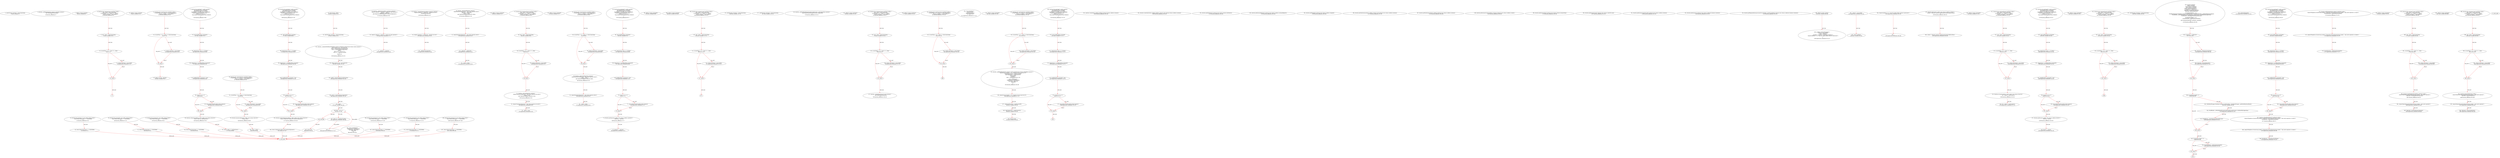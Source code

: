 digraph  {
13 [label="2_ uint256 bugv_tmstmp5 = block.timestamp;\n13-new_variable-3-3", method="", type_label=new_variable];
26 [label="4_ function _setMetadata(bytes memory metadata) internal {\n        emit MetadataSet(metadata);\n    }\n26-function_definition-5-7", method="_setMetadata(bytes memory metadata)", type_label=function_definition];
38 [label="7_ address winner_tmstmp3;\n38-new_variable-8-8", method="", type_label=new_variable];
42 [label="8_ function play_tmstmp3(uint startTime) public {\n	uint _vtime = block.timestamp;\n	if (startTime + (5 * 1 days) == _vtime){\n		winner_tmstmp3 = msg.sender;}}\n42-function_definition-9-12", method="play_tmstmp3(uint startTime)", type_label=function_definition];
50 [label="9_ uint _vtime = block.timestamp;\n50-new_variable-10-10", method="play_tmstmp3(uint startTime)", type_label=new_variable];
58 [label="10_ if_startTime + (5 * 1 days) == _vtime\n58-if-11-12", method="play_tmstmp3(uint startTime)", type_label=if];
1960 [label="10_ end_if", method="play_tmstmp3(uint startTime)", type_label=end_if];
69 [label="11_ winner_tmstmp3 = msg.sender;\n69-expression_statement-12-12", method="play_tmstmp3(uint startTime)", type_label=expression_statement];
78 [label="14_ address winner_tmstmp2;\n78-new_variable-15-15", method="", type_label=new_variable];
82 [label="15_ function play_tmstmp2(uint startTime) public {\n	if (startTime + (5 * 1 days) == block.timestamp){\n		winner_tmstmp2 = msg.sender;}}\n82-function_definition-16-18", method="play_tmstmp2(uint startTime)", type_label=function_definition];
90 [label="16_ if_startTime + (5 * 1 days) == block.timestamp\n90-if-17-18", method="play_tmstmp2(uint startTime)", type_label=if];
1992 [label="16_ end_if", method="play_tmstmp2(uint startTime)", type_label=end_if];
103 [label="17_ winner_tmstmp2 = msg.sender;\n103-expression_statement-18-18", method="play_tmstmp2(uint startTime)", type_label=expression_statement];
109 [label="18_ address private _operator;\n109-new_variable-19-19", method="", type_label=new_variable];
114 [label="19_ function bug_tmstmp17() view public returns (bool) {\n    return block.timestamp >= 1546300800;\n  }\n114-function_definition-20-22", method="bug_tmstmp17()", type_label=function_definition];
123 [label="20_ return block.timestamp >= 1546300800;\n123-return-21-21", method="bug_tmstmp17()", type_label=return];
129 [label="22_ bool private _status;\n129-new_variable-23-23", method="", type_label=new_variable];
134 [label="23_ uint256 bugv_tmstmp1 = block.timestamp;\n134-new_variable-24-24", method="", type_label=new_variable];
151 [label="25_ function _setOperator(address operator) internal {\n        require(_operator != operator, \"cannot set same operator\");\n        _operator = operator;\n        emit OperatorUpdated(operator, hasActiveOperator());\n    }\n151-function_definition-26-30", method="_setOperator(address operator)", type_label=function_definition];
159 [label="26_ require(_operator != operator, \"cannot set same operator\");\n159-expression_statement-27-27", method="_setOperator(address operator)", type_label=expression_statement];
169 [label="27_ _operator = operator;\n169-expression_statement-28-28", method="_setOperator(address operator)", type_label=expression_statement];
180 [label="30_ function bug_tmstmp9() view public returns (bool) {\n    return block.timestamp >= 1546300800;\n  }\n180-function_definition-31-33", method="bug_tmstmp9()", type_label=function_definition];
189 [label="31_ return block.timestamp >= 1546300800;\n189-return-32-32", method="bug_tmstmp9()", type_label=return];
195 [label="33_ function _transferOperator(address operator) internal {\n        require(_operator != address(0), \"operator not set\");\n        _setOperator(operator);\n    }\n195-function_definition-34-37", method="_transferOperator(address operator)", type_label=function_definition];
203 [label="34_ require(_operator != address(0), \"operator not set\");\n203-expression_statement-35-35", method="_transferOperator(address operator)", type_label=expression_statement];
215 [label="35_ _setOperator(operator);\n215-expression_statement-36-36", method="_transferOperator(address operator)", type_label=expression_statement];
220 [label="37_ function bug_tmstmp25() view public returns (bool) {\n    return block.timestamp >= 1546300800;\n  }\n220-function_definition-38-40", method="bug_tmstmp25()", type_label=function_definition];
229 [label="38_ return block.timestamp >= 1546300800;\n229-return-39-39", method="bug_tmstmp25()", type_label=return];
235 [label="40_ function _renounceOperator() internal {\n        require(hasActiveOperator(), \"only when operator active\");\n        _operator = address(0);\n        _status = false;\n        emit OperatorUpdated(address(0), false);\n    }\n235-function_definition-41-46", method="_renounceOperator()", type_label=function_definition];
239 [label="41_ require(hasActiveOperator(), \"only when operator active\");\n239-expression_statement-42-42", method="_renounceOperator()", type_label=expression_statement];
248 [label="42_ _operator = address(0);\n248-expression_statement-43-43", method="_renounceOperator()", type_label=expression_statement];
254 [label="43_ _status = false;\n254-expression_statement-44-44", method="_renounceOperator()", type_label=expression_statement];
268 [label="46_ address winner_tmstmp19;\n268-new_variable-47-47", method="", type_label=new_variable];
272 [label="47_ function play_tmstmp19(uint startTime) public {\n	uint _vtime = block.timestamp;\n	if (startTime + (5 * 1 days) == _vtime){\n		winner_tmstmp19 = msg.sender;}}\n272-function_definition-48-51", method="play_tmstmp19(uint startTime)", type_label=function_definition];
280 [label="48_ uint _vtime = block.timestamp;\n280-new_variable-49-49", method="play_tmstmp19(uint startTime)", type_label=new_variable];
288 [label="49_ if_startTime + (5 * 1 days) == _vtime\n288-if-50-51", method="play_tmstmp19(uint startTime)", type_label=if];
2190 [label="49_ end_if", method="play_tmstmp19(uint startTime)", type_label=end_if];
299 [label="50_ winner_tmstmp19 = msg.sender;\n299-expression_statement-51-51", method="play_tmstmp19(uint startTime)", type_label=expression_statement];
305 [label="51_ function _activateOperator() internal {\n        require(!hasActiveOperator(), \"only when operator not active\");\n        _status = true;\n        emit OperatorUpdated(_operator, true);\n    }\n305-function_definition-52-56", method="_activateOperator()", type_label=function_definition];
309 [label="52_ require(!hasActiveOperator(), \"only when operator not active\");\n309-expression_statement-53-53", method="_activateOperator()", type_label=expression_statement];
319 [label="53_ _status = true;\n319-expression_statement-54-54", method="_activateOperator()", type_label=expression_statement];
331 [label="56_ address winner_tmstmp26;\n331-new_variable-57-57", method="", type_label=new_variable];
335 [label="57_ function play_tmstmp26(uint startTime) public {\n	if (startTime + (5 * 1 days) == block.timestamp){\n		winner_tmstmp26 = msg.sender;}}\n335-function_definition-58-60", method="play_tmstmp26(uint startTime)", type_label=function_definition];
343 [label="58_ if_startTime + (5 * 1 days) == block.timestamp\n343-if-59-60", method="play_tmstmp26(uint startTime)", type_label=if];
2245 [label="58_ end_if", method="play_tmstmp26(uint startTime)", type_label=end_if];
356 [label="59_ winner_tmstmp26 = msg.sender;\n356-expression_statement-60-60", method="play_tmstmp26(uint startTime)", type_label=expression_statement];
362 [label="60_ function _deactivateOperator() internal {\n        require(hasActiveOperator(), \"only when operator active\");\n        _status = false;\n        emit OperatorUpdated(_operator, false);\n    }\n362-function_definition-61-65", method="_deactivateOperator()", type_label=function_definition];
366 [label="61_ require(hasActiveOperator(), \"only when operator active\");\n366-expression_statement-62-62", method="_deactivateOperator()", type_label=expression_statement];
375 [label="62_ _status = false;\n375-expression_statement-63-63", method="_deactivateOperator()", type_label=expression_statement];
387 [label="65_ function bug_tmstmp20 () public payable {\n	uint pastBlockTime_tmstmp20;  \n	require(msg.value == 10 ether);  \n        require(now != pastBlockTime_tmstmp20);  \n        pastBlockTime_tmstmp20 = now;        \n        if(now % 15 == 0) {  \n            msg.sender.transfer(address(this).balance);\n        }\n    }\n387-function_definition-66-74", method="bug_tmstmp20()", type_label=function_definition];
392 [label="66_ uint pastBlockTime_tmstmp20;\n392-new_variable-67-67", method="bug_tmstmp20()", type_label=new_variable];
397 [label="67_ require(msg.value == 10 ether);\n397-expression_statement-68-68", method="bug_tmstmp20()", type_label=expression_statement];
407 [label="68_ require(now != pastBlockTime_tmstmp20);\n407-expression_statement-69-69", method="bug_tmstmp20()", type_label=expression_statement];
414 [label="69_ pastBlockTime_tmstmp20 = now;\n414-expression_statement-70-70", method="bug_tmstmp20()", type_label=expression_statement];
418 [label="70_ if_now % 15 == 0\n418-if-71-73", method="bug_tmstmp20()", type_label=if];
2320 [label="70_ end_if", method="bug_tmstmp20()", type_label=end_if];
425 [label="71_ msg.sender.transfer(address(this).balance);\n425-expression_statement-72-72", method="bug_tmstmp20()", type_label=expression_statement];
438 [label="74_ function getOperator() public view returns (address operator) {\n        operator = _operator;\n    }\n438-function_definition-75-77", method="getOperator()", type_label=function_definition];
448 [label="75_ operator = _operator;\n448-expression_statement-76-76", method="getOperator()", type_label=expression_statement];
452 [label="77_ function bug_tmstmp32 () public payable {\n	uint pastBlockTime_tmstmp32;  \n	require(msg.value == 10 ether);  \n        require(now != pastBlockTime_tmstmp32);  \n        pastBlockTime_tmstmp32 = now;        \n        if(now % 15 == 0) {  \n            msg.sender.transfer(address(this).balance);\n        }\n    }\n452-function_definition-78-86", method="bug_tmstmp32()", type_label=function_definition];
457 [label="78_ uint pastBlockTime_tmstmp32;\n457-new_variable-79-79", method="bug_tmstmp32()", type_label=new_variable];
462 [label="79_ require(msg.value == 10 ether);\n462-expression_statement-80-80", method="bug_tmstmp32()", type_label=expression_statement];
472 [label="80_ require(now != pastBlockTime_tmstmp32);\n472-expression_statement-81-81", method="bug_tmstmp32()", type_label=expression_statement];
479 [label="81_ pastBlockTime_tmstmp32 = now;\n479-expression_statement-82-82", method="bug_tmstmp32()", type_label=expression_statement];
483 [label="82_ if_now % 15 == 0\n483-if-83-85", method="bug_tmstmp32()", type_label=if];
2385 [label="82_ end_if", method="bug_tmstmp32()", type_label=end_if];
490 [label="83_ msg.sender.transfer(address(this).balance);\n490-expression_statement-84-84", method="bug_tmstmp32()", type_label=expression_statement];
503 [label="86_ function isOperator(address caller) public view returns (bool ok) {\n        return (caller == getOperator());\n    }\n503-function_definition-87-89", method="isOperator(address caller)", type_label=function_definition];
517 [label="87_ return (caller == getOperator());\n517-return-88-88", method="isOperator(address caller)", type_label=return];
523 [label="89_ address winner_tmstmp38;\n523-new_variable-90-90", method="", type_label=new_variable];
527 [label="90_ function play_tmstmp38(uint startTime) public {\n	if (startTime + (5 * 1 days) == block.timestamp){\n		winner_tmstmp38 = msg.sender;}}\n527-function_definition-91-93", method="play_tmstmp38(uint startTime)", type_label=function_definition];
535 [label="91_ if_startTime + (5 * 1 days) == block.timestamp\n535-if-92-93", method="play_tmstmp38(uint startTime)", type_label=if];
2437 [label="91_ end_if", method="play_tmstmp38(uint startTime)", type_label=end_if];
548 [label="92_ winner_tmstmp38 = msg.sender;\n548-expression_statement-93-93", method="play_tmstmp38(uint startTime)", type_label=expression_statement];
554 [label="93_ function hasActiveOperator() public view returns (bool ok) {\n        return _status;\n    }\n554-function_definition-94-96", method="hasActiveOperator()", type_label=function_definition];
564 [label="94_ return _status;\n564-return-95-95", method="hasActiveOperator()", type_label=return];
566 [label="96_ function bug_tmstmp4 () public payable {\n	uint pastBlockTime_tmstmp4;  \n	require(msg.value == 10 ether);  \n        require(now != pastBlockTime_tmstmp4);  \n        pastBlockTime_tmstmp4 = now;        \n        if(now % 15 == 0) {  \n            msg.sender.transfer(address(this).balance);\n        }\n    }\n566-function_definition-97-105", method="bug_tmstmp4()", type_label=function_definition];
571 [label="97_ uint pastBlockTime_tmstmp4;\n571-new_variable-98-98", method="bug_tmstmp4()", type_label=new_variable];
576 [label="98_ require(msg.value == 10 ether);\n576-expression_statement-99-99", method="bug_tmstmp4()", type_label=expression_statement];
586 [label="99_ require(now != pastBlockTime_tmstmp4);\n586-expression_statement-100-100", method="bug_tmstmp4()", type_label=expression_statement];
593 [label="100_ pastBlockTime_tmstmp4 = now;\n593-expression_statement-101-101", method="bug_tmstmp4()", type_label=expression_statement];
597 [label="101_ if_now % 15 == 0\n597-if-102-104", method="bug_tmstmp4()", type_label=if];
2499 [label="101_ end_if", method="bug_tmstmp4()", type_label=end_if];
604 [label="102_ msg.sender.transfer(address(this).balance);\n604-expression_statement-103-103", method="bug_tmstmp4()", type_label=expression_statement];
617 [label="105_ function isActiveOperator(address caller) public view returns (bool ok) {\n        return (isOperator(caller) && hasActiveOperator());\n    }\n617-function_definition-106-108", method="isActiveOperator(address caller)", type_label=function_definition];
631 [label="106_ return (isOperator(caller) && hasActiveOperator());\n631-return-107-107", method="isActiveOperator(address caller)", type_label=return];
640 [label="108_ address winner_tmstmp7;\n640-new_variable-109-109", method="", type_label=new_variable];
644 [label="109_ function play_tmstmp7(uint startTime) public {\n	uint _vtime = block.timestamp;\n	if (startTime + (5 * 1 days) == _vtime){\n		winner_tmstmp7 = msg.sender;}}\n644-function_definition-110-113", method="play_tmstmp7(uint startTime)", type_label=function_definition];
652 [label="110_ uint _vtime = block.timestamp;\n652-new_variable-111-111", method="play_tmstmp7(uint startTime)", type_label=new_variable];
660 [label="111_ if_startTime + (5 * 1 days) == _vtime\n660-if-112-113", method="play_tmstmp7(uint startTime)", type_label=if];
2562 [label="111_ end_if", method="play_tmstmp7(uint startTime)", type_label=end_if];
671 [label="112_ winner_tmstmp7 = msg.sender;\n671-expression_statement-113-113", method="play_tmstmp7(uint startTime)", type_label=expression_statement];
680 [label="115_ uint256 bugv_tmstmp2 = block.timestamp;\n680-new_variable-116-116", method="", type_label=new_variable];
697 [label="117_ uint256 bugv_tmstmp3 = block.timestamp;\n697-new_variable-118-118", method="", type_label=new_variable];
710 [label="119_ function _setMultiHashFormat(uint8 hashFunction, uint8 digestSize) internal {\n        emit HashFormatSet(hashFunction, digestSize);\n    }\n710-function_definition-120-122", method="_setMultiHashFormat(uint8 hashFunction,uint8 digestSize)", type_label=function_definition];
728 [label="122_ address winner_tmstmp23;\n728-new_variable-123-123", method="", type_label=new_variable];
732 [label="123_ function play_tmstmp23(uint startTime) public {\n	uint _vtime = block.timestamp;\n	if (startTime + (5 * 1 days) == _vtime){\n		winner_tmstmp23 = msg.sender;}}\n732-function_definition-124-127", method="play_tmstmp23(uint startTime)", type_label=function_definition];
740 [label="124_ uint _vtime = block.timestamp;\n740-new_variable-125-125", method="play_tmstmp23(uint startTime)", type_label=new_variable];
748 [label="125_ if_startTime + (5 * 1 days) == _vtime\n748-if-126-127", method="play_tmstmp23(uint startTime)", type_label=if];
2650 [label="125_ end_if", method="play_tmstmp23(uint startTime)", type_label=end_if];
759 [label="126_ winner_tmstmp23 = msg.sender;\n759-expression_statement-127-127", method="play_tmstmp23(uint startTime)", type_label=expression_statement];
765 [label="127_ function _submitHash(bytes32 hash) internal {\n        emit HashSubmitted(hash);\n    }\n765-function_definition-128-130", method="_submitHash(bytes32 hash)", type_label=function_definition];
777 [label="130_ address winner_tmstmp14;\n777-new_variable-131-131", method="", type_label=new_variable];
781 [label="131_ function play_tmstmp14(uint startTime) public {\n	if (startTime + (5 * 1 days) == block.timestamp){\n		winner_tmstmp14 = msg.sender;}}\n781-function_definition-132-134", method="play_tmstmp14(uint startTime)", type_label=function_definition];
789 [label="132_ if_startTime + (5 * 1 days) == block.timestamp\n789-if-133-134", method="play_tmstmp14(uint startTime)", type_label=if];
2691 [label="132_ end_if", method="play_tmstmp14(uint startTime)", type_label=end_if];
802 [label="133_ winner_tmstmp14 = msg.sender;\n802-expression_statement-134-134", method="play_tmstmp14(uint startTime)", type_label=expression_statement];
811 [label="136_ struct MultiHash {\n        bytes32 hash;\n        uint8 hashFunction;\n        uint8 digestSize;\n    }\n811-expression_statement-137-141", method="MultiHash()", type_label=expression_statement];
825 [label="141_ function _combineMultiHash(MultiHash memory multihash) internal pure returns (bytes memory) {\n        bytes memory out = new bytes(34);\n        out[0] = byte(multihash.hashFunction);\n        out[1] = byte(multihash.digestSize);\n        uint8 i;\n        for (i = 0; i < 32; i++) {\n          out[i+2] = multihash.hash[i];\n        }\n        return out;\n    }\n825-function_definition-142-151", method="_combineMultiHash(MultiHash memory multihash)", type_label=function_definition];
839 [label="142_ bytes memory out = new bytes(34);\n839-new_variable-143-143", method="_combineMultiHash(MultiHash memory multihash)", type_label=new_variable];
850 [label="143_ out[0] = byte(multihash.hashFunction);\n850-expression_statement-144-144", method="_combineMultiHash(MultiHash memory multihash)", type_label=expression_statement];
860 [label="144_ out[1] = byte(multihash.digestSize);\n860-expression_statement-145-145", method="_combineMultiHash(MultiHash memory multihash)", type_label=expression_statement];
870 [label="145_ uint8 i;\n870-new_variable-146-146", method="_combineMultiHash(MultiHash memory multihash)", type_label=new_variable];
875 [label="146_ for(i < 32;;i++)\n875-for-147-149", method="_combineMultiHash(MultiHash memory multihash)", type_label=for];
2777 [label="146_ end_loop", method="_combineMultiHash(MultiHash memory multihash)", type_label=end_loop];
884 [label="146_ i++\n884-expression_statement-147-147", method="_combineMultiHash(MultiHash memory multihash)", type_label=expression_statement];
887 [label="147_ out[i+2] = multihash.hash[i];\n887-expression_statement-148-148", method="_combineMultiHash(MultiHash memory multihash)", type_label=expression_statement];
899 [label="149_ return out;\n899-return-150-150", method="_combineMultiHash(MultiHash memory multihash)", type_label=return];
901 [label="151_ address winner_tmstmp30;\n901-new_variable-152-152", method="", type_label=new_variable];
905 [label="152_ function play_tmstmp30(uint startTime) public {\n	if (startTime + (5 * 1 days) == block.timestamp){\n		winner_tmstmp30 = msg.sender;}}\n905-function_definition-153-155", method="play_tmstmp30(uint startTime)", type_label=function_definition];
913 [label="153_ if_startTime + (5 * 1 days) == block.timestamp\n913-if-154-155", method="play_tmstmp30(uint startTime)", type_label=if];
2815 [label="153_ end_if", method="play_tmstmp30(uint startTime)", type_label=end_if];
926 [label="154_ winner_tmstmp30 = msg.sender;\n926-expression_statement-155-155", method="play_tmstmp30(uint startTime)", type_label=expression_statement];
932 [label="155_ function _splitMultiHash(bytes memory source) internal pure returns (MultiHash memory) {\n        require(source.length == 34, \"length of source must be 34\");\n        uint8 hashFunction = uint8(source[0]);\n        uint8 digestSize = uint8(source[1]);\n        bytes32 hash;\n        assembly {\n          hash := mload(add(source, 34))\n        }\n        return (MultiHash({\n          hashFunction: hashFunction,\n          digestSize: digestSize,\n          hash: hash\n        }));\n    }\n932-function_definition-156-169", method="_splitMultiHash(bytes memory source)", type_label=function_definition];
946 [label="156_ require(source.length == 34, \"length of source must be 34\");\n946-expression_statement-157-157", method="_splitMultiHash(bytes memory source)", type_label=expression_statement];
958 [label="157_ uint8 hashFunction = uint8(source[0]);\n958-new_variable-158-158", method="_splitMultiHash(bytes memory source)", type_label=new_variable];
968 [label="158_ uint8 digestSize = uint8(source[1]);\n968-new_variable-159-159", method="_splitMultiHash(bytes memory source)", type_label=new_variable];
978 [label="159_ bytes32 hash;\n978-new_variable-160-160", method="_splitMultiHash(bytes memory source)", type_label=new_variable];
996 [label="163_ return (MultiHash({\n          hashFunction: hashFunction,\n          digestSize: digestSize,\n          hash: hash\n        }));\n996-return-164-168", method="_splitMultiHash(bytes memory source)", type_label=return];
1010 [label="169_ function bug_tmstmp8 () public payable {\n	uint pastBlockTime_tmstmp8;  \n	require(msg.value == 10 ether);  \n        require(now != pastBlockTime_tmstmp8);  \n        pastBlockTime_tmstmp8 = now;        \n        if(now % 15 == 0) {  \n            msg.sender.transfer(address(this).balance);\n        }\n    }\n1010-function_definition-170-178", method="bug_tmstmp8()", type_label=function_definition];
1015 [label="170_ uint pastBlockTime_tmstmp8;\n1015-new_variable-171-171", method="bug_tmstmp8()", type_label=new_variable];
1020 [label="171_ require(msg.value == 10 ether);\n1020-expression_statement-172-172", method="bug_tmstmp8()", type_label=expression_statement];
1030 [label="172_ require(now != pastBlockTime_tmstmp8);\n1030-expression_statement-173-173", method="bug_tmstmp8()", type_label=expression_statement];
1037 [label="173_ pastBlockTime_tmstmp8 = now;\n1037-expression_statement-174-174", method="bug_tmstmp8()", type_label=expression_statement];
1041 [label="174_ if_now % 15 == 0\n1041-if-175-177", method="bug_tmstmp8()", type_label=if];
2943 [label="174_ end_if", method="bug_tmstmp8()", type_label=end_if];
1048 [label="175_ msg.sender.transfer(address(this).balance);\n1048-expression_statement-176-176", method="bug_tmstmp8()", type_label=expression_statement];
1082 [label="181_ function create(bytes calldata initData) external returns (address instance);\n1082-function_definition-182-182", method="create(bytes calldata initData)", type_label=function_definition];
1094 [label="182_ function createSalty(bytes calldata initData, bytes32 salt) external returns (address instance);\n1094-function_definition-183-183", method="createSalty(bytes calldata initData,bytes32 salt)", type_label=function_definition];
1110 [label="183_ function getInitSelector() external view returns (bytes4 initSelector);\n1110-function_definition-184-184", method="getInitSelector()", type_label=function_definition];
1119 [label="184_ function getInstanceRegistry() external view returns (address instanceRegistry);\n1119-function_definition-185-185", method="getInstanceRegistry()", type_label=function_definition];
1128 [label="185_ function getTemplate() external view returns (address template);\n1128-function_definition-186-186", method="getTemplate()", type_label=function_definition];
1137 [label="186_ function getSaltyInstance(bytes calldata, bytes32 salt) external view returns (address instance);\n1137-function_definition-187-187", method="getSaltyInstance(bytes calldata,bytes32 salt)", type_label=function_definition];
1153 [label="187_ function getNextInstance(bytes calldata) external view returns (address instance);\n1153-function_definition-188-188", method="getNextInstance(bytes calldata)", type_label=function_definition];
1165 [label="188_ function getInstanceCreator(address instance) external view returns (address creator);\n1165-function_definition-189-189", method="getInstanceCreator(address instance)", type_label=function_definition];
1178 [label="189_ function getInstanceType() external view returns (bytes4 instanceType);\n1178-function_definition-190-190", method="getInstanceType()", type_label=function_definition];
1187 [label="190_ function getInstanceCount() external view returns (uint256 count);\n1187-function_definition-191-191", method="getInstanceCount()", type_label=function_definition];
1196 [label="191_ function getInstance(uint256 index) external view returns (address instance);\n1196-function_definition-192-192", method="getInstance(uint256 index)", type_label=function_definition];
1209 [label="192_ function getInstances() external view returns (address[] memory instances);\n1209-function_definition-193-193", method="getInstances()", type_label=function_definition];
1219 [label="193_ function getPaginatedInstances(uint256 startIndex, uint256 endIndex) external view returns (address[] memory instances);\n1219-function_definition-194-194", method="getPaginatedInstances(uint256 startIndex,uint256 endIndex)", type_label=function_definition];
1240 [label="196_ function bug_tmstmp37() view public returns (bool) {\n    return block.timestamp >= 1546300800;\n  }\n1240-function_definition-197-199", method="bug_tmstmp37()", type_label=function_definition];
1249 [label="197_ return block.timestamp >= 1546300800;\n1249-return-198-198", method="bug_tmstmp37()", type_label=return];
1255 [label="199_ address private _factory;\n1255-new_variable-200-200", method="", type_label=new_variable];
1260 [label="200_ modifier initializeTemplate() {\n        _factory = msg.sender;\n        uint32 codeSize;\n        assembly { codeSize := extcodesize(address) }\n        require(codeSize == 0, \"must be called within contract constructor\");\n        _;\n    }\n1260-expression_statement-201-207", method="", type_label=expression_statement];
1263 [label="201_ _factory = msg.sender;\n1263-expression_statement-202-202", method="", type_label=expression_statement];
1269 [label="202_ uint32 codeSize;\n1269-new_variable-203-203", method="", type_label=new_variable];
1283 [label="204_ require(codeSize == 0, \"must be called within contract constructor\");\n1283-expression_statement-205-205", method="", type_label=expression_statement];
1293 [label="205_ _;\n1293-expression_statement-206-206", method="", type_label=expression_statement];
1295 [label="207_ function getCreator() public view returns (address creator) {\n        creator = iFactory(_factory).getInstanceCreator(address(this));\n    }\n1295-function_definition-208-210", method="getCreator()", type_label=function_definition];
1305 [label="208_ creator = iFactory(_factory).getInstanceCreator(address(this));\n1305-expression_statement-209-209", method="getCreator()", type_label=expression_statement];
1319 [label="210_ address winner_tmstmp39;\n1319-new_variable-211-211", method="", type_label=new_variable];
1323 [label="211_ function play_tmstmp39(uint startTime) public {\n	uint _vtime = block.timestamp;\n	if (startTime + (5 * 1 days) == _vtime){\n		winner_tmstmp39 = msg.sender;}}\n1323-function_definition-212-215", method="play_tmstmp39(uint startTime)", type_label=function_definition];
1331 [label="212_ uint _vtime = block.timestamp;\n1331-new_variable-213-213", method="play_tmstmp39(uint startTime)", type_label=new_variable];
1339 [label="213_ if_startTime + (5 * 1 days) == _vtime\n1339-if-214-215", method="play_tmstmp39(uint startTime)", type_label=if];
3241 [label="213_ end_if", method="play_tmstmp39(uint startTime)", type_label=end_if];
1350 [label="214_ winner_tmstmp39 = msg.sender;\n1350-expression_statement-215-215", method="play_tmstmp39(uint startTime)", type_label=expression_statement];
1356 [label="215_ function isCreator(address caller) public view returns (bool ok) {\n        ok = (caller == getCreator());\n    }\n1356-function_definition-216-218", method="isCreator(address caller)", type_label=function_definition];
1370 [label="216_ ok = (caller == getCreator());\n1370-expression_statement-217-217", method="isCreator(address caller)", type_label=expression_statement];
1378 [label="218_ function bug_tmstmp36 () public payable {\n	uint pastBlockTime_tmstmp36;  \n	require(msg.value == 10 ether);  \n        require(now != pastBlockTime_tmstmp36);  \n        pastBlockTime_tmstmp36 = now;        \n        if(now % 15 == 0) {  \n            msg.sender.transfer(address(this).balance);\n        }\n    }\n1378-function_definition-219-227", method="bug_tmstmp36()", type_label=function_definition];
1383 [label="219_ uint pastBlockTime_tmstmp36;\n1383-new_variable-220-220", method="bug_tmstmp36()", type_label=new_variable];
1388 [label="220_ require(msg.value == 10 ether);\n1388-expression_statement-221-221", method="bug_tmstmp36()", type_label=expression_statement];
1398 [label="221_ require(now != pastBlockTime_tmstmp36);\n1398-expression_statement-222-222", method="bug_tmstmp36()", type_label=expression_statement];
1405 [label="222_ pastBlockTime_tmstmp36 = now;\n1405-expression_statement-223-223", method="bug_tmstmp36()", type_label=expression_statement];
1409 [label="223_ if_now % 15 == 0\n1409-if-224-226", method="bug_tmstmp36()", type_label=if];
3311 [label="223_ end_if", method="bug_tmstmp36()", type_label=end_if];
1416 [label="224_ msg.sender.transfer(address(this).balance);\n1416-expression_statement-225-225", method="bug_tmstmp36()", type_label=expression_statement];
1429 [label="227_ function getFactory() public view returns (address factory) {\n        factory = _factory;\n    }\n1429-function_definition-228-230", method="getFactory()", type_label=function_definition];
1439 [label="228_ factory = _factory;\n1439-expression_statement-229-229", method="getFactory()", type_label=expression_statement];
1443 [label="230_ address winner_tmstmp35;\n1443-new_variable-231-231", method="", type_label=new_variable];
1447 [label="231_ function play_tmstmp35(uint startTime) public {\n	uint _vtime = block.timestamp;\n	if (startTime + (5 * 1 days) == _vtime){\n		winner_tmstmp35 = msg.sender;}}\n1447-function_definition-232-235", method="play_tmstmp35(uint startTime)", type_label=function_definition];
1455 [label="232_ uint _vtime = block.timestamp;\n1455-new_variable-233-233", method="play_tmstmp35(uint startTime)", type_label=new_variable];
1463 [label="233_ if_startTime + (5 * 1 days) == _vtime\n1463-if-234-235", method="play_tmstmp35(uint startTime)", type_label=if];
3365 [label="233_ end_if", method="play_tmstmp35(uint startTime)", type_label=end_if];
1474 [label="234_ winner_tmstmp35 = msg.sender;\n1474-expression_statement-235-235", method="play_tmstmp35(uint startTime)", type_label=expression_statement];
1498 [label="237_ uint256 bugv_tmstmp4 = block.timestamp;\n1498-new_variable-238-238", method="", type_label=new_variable];
1519 [label="239_ function initialize(\n        address operator,\n        bytes memory multihash,\n        bytes memory metadata\n    ) public initializeTemplate() {\n        if (operator != address(0)) {\n            Operated._setOperator(operator);\n            Operated._activateOperator();\n        }\n        if (multihash.length != 0) {\n            MultiHashWrapper.MultiHash memory multihashObj = MultiHashWrapper._splitMultiHash(multihash);\n            ProofHashes._setMultiHashFormat(multihashObj.hashFunction, multihashObj.digestSize);\n            ProofHashes._submitHash(multihashObj.hash);\n        }\n        if (metadata.length != 0) {\n            EventMetadata._setMetadata(metadata);\n        }\n        emit Initialized(operator, multihash, metadata);\n    }\n1519-function_definition-240-258", method="initialize(address operator,bytes memory multihash,bytes memory metadata)", type_label=function_definition];
1534 [label="243_ initializeTemplate()\n1534-expression_statement-244-244", method="initialize(address operator,bytes memory multihash,bytes memory metadata)", type_label=expression_statement];
1537 [label="244_ if_operator != address(0)\n1537-if-245-248", method="initialize(address operator,bytes memory multihash,bytes memory metadata)", type_label=if];
3439 [label="244_ end_if", method="initialize(address operator,bytes memory multihash,bytes memory metadata)", type_label=end_if];
1544 [label="245_ Operated._setOperator(operator);\n1544-expression_statement-246-246", method="initialize(address operator,bytes memory multihash,bytes memory metadata)", type_label=expression_statement];
1551 [label="246_ Operated._activateOperator();\n1551-expression_statement-247-247", method="initialize(address operator,bytes memory multihash,bytes memory metadata)", type_label=expression_statement];
1556 [label="248_ if_multihash.length != 0\n1556-if-249-253", method="initialize(address operator,bytes memory multihash,bytes memory metadata)", type_label=if];
3458 [label="248_ end_if", method="initialize(address operator,bytes memory multihash,bytes memory metadata)", type_label=end_if];
1563 [label="249_ MultiHashWrapper.MultiHash memory multihashObj = MultiHashWrapper._splitMultiHash(multihash);\n1563-new_variable-250-250", method="initialize(address operator,bytes memory multihash,bytes memory metadata)", type_label=new_variable];
1576 [label="250_ ProofHashes._setMultiHashFormat(multihashObj.hashFunction, multihashObj.digestSize);\n1576-expression_statement-251-251", method="initialize(address operator,bytes memory multihash,bytes memory metadata)", type_label=expression_statement];
1589 [label="251_ ProofHashes._submitHash(multihashObj.hash);\n1589-expression_statement-252-252", method="initialize(address operator,bytes memory multihash,bytes memory metadata)", type_label=expression_statement];
1598 [label="253_ if_metadata.length != 0\n1598-if-254-256", method="initialize(address operator,bytes memory multihash,bytes memory metadata)", type_label=if];
3500 [label="253_ end_if", method="initialize(address operator,bytes memory multihash,bytes memory metadata)", type_label=end_if];
1605 [label="254_ EventMetadata._setMetadata(metadata);\n1605-expression_statement-255-255", method="initialize(address operator,bytes memory multihash,bytes memory metadata)", type_label=expression_statement];
1620 [label="258_ function bug_tmstmp40 () public payable {\n	uint pastBlockTime_tmstmp40;  \n	require(msg.value == 10 ether);  \n        require(now != pastBlockTime_tmstmp40);  \n        pastBlockTime_tmstmp40 = now;        \n        if(now % 15 == 0) {  \n            msg.sender.transfer(address(this).balance);\n        }\n    }\n1620-function_definition-259-267", method="bug_tmstmp40()", type_label=function_definition];
1625 [label="259_ uint pastBlockTime_tmstmp40;\n1625-new_variable-260-260", method="bug_tmstmp40()", type_label=new_variable];
1630 [label="260_ require(msg.value == 10 ether);\n1630-expression_statement-261-261", method="bug_tmstmp40()", type_label=expression_statement];
1640 [label="261_ require(now != pastBlockTime_tmstmp40);\n1640-expression_statement-262-262", method="bug_tmstmp40()", type_label=expression_statement];
1647 [label="262_ pastBlockTime_tmstmp40 = now;\n1647-expression_statement-263-263", method="bug_tmstmp40()", type_label=expression_statement];
1651 [label="263_ if_now % 15 == 0\n1651-if-264-266", method="bug_tmstmp40()", type_label=if];
3553 [label="263_ end_if", method="bug_tmstmp40()", type_label=end_if];
1658 [label="264_ msg.sender.transfer(address(this).balance);\n1658-expression_statement-265-265", method="bug_tmstmp40()", type_label=expression_statement];
1671 [label="267_ function submitHash(bytes32 multihash) public {\n        require(Template.isCreator(msg.sender) || Operated.isActiveOperator(msg.sender), \"only active operator or creator\");\n        ProofHashes._submitHash(multihash);\n    }\n1671-function_definition-268-271", method="submitHash(bytes32 multihash)", type_label=function_definition];
1679 [label="268_ require(Template.isCreator(msg.sender) || Operated.isActiveOperator(msg.sender), \"only active operator or creator\");\n1679-expression_statement-269-269", method="submitHash(bytes32 multihash)", type_label=expression_statement];
1703 [label="269_ ProofHashes._submitHash(multihash);\n1703-expression_statement-270-270", method="submitHash(bytes32 multihash)", type_label=expression_statement];
1710 [label="271_ function bug_tmstmp33() view public returns (bool) {\n    return block.timestamp >= 1546300800;\n  }\n1710-function_definition-272-274", method="bug_tmstmp33()", type_label=function_definition];
1719 [label="272_ return block.timestamp >= 1546300800;\n1719-return-273-273", method="bug_tmstmp33()", type_label=return];
1725 [label="274_ function setMetadata(bytes memory metadata) public {\n        require(Template.isCreator(msg.sender) || Operated.isActiveOperator(msg.sender), \"only active operator or creator\");\n        EventMetadata._setMetadata(metadata);\n    }\n1725-function_definition-275-278", method="setMetadata(bytes memory metadata)", type_label=function_definition];
1733 [label="275_ require(Template.isCreator(msg.sender) || Operated.isActiveOperator(msg.sender), \"only active operator or creator\");\n1733-expression_statement-276-276", method="setMetadata(bytes memory metadata)", type_label=expression_statement];
1757 [label="276_ EventMetadata._setMetadata(metadata);\n1757-expression_statement-277-277", method="setMetadata(bytes memory metadata)", type_label=expression_statement];
1764 [label="278_ address winner_tmstmp27;\n1764-new_variable-279-279", method="", type_label=new_variable];
1768 [label="279_ function play_tmstmp27(uint startTime) public {\n	uint _vtime = block.timestamp;\n	if (startTime + (5 * 1 days) == _vtime){\n		winner_tmstmp27 = msg.sender;}}\n1768-function_definition-280-283", method="play_tmstmp27(uint startTime)", type_label=function_definition];
1776 [label="280_ uint _vtime = block.timestamp;\n1776-new_variable-281-281", method="play_tmstmp27(uint startTime)", type_label=new_variable];
1784 [label="281_ if_startTime + (5 * 1 days) == _vtime\n1784-if-282-283", method="play_tmstmp27(uint startTime)", type_label=if];
3686 [label="281_ end_if", method="play_tmstmp27(uint startTime)", type_label=end_if];
1795 [label="282_ winner_tmstmp27 = msg.sender;\n1795-expression_statement-283-283", method="play_tmstmp27(uint startTime)", type_label=expression_statement];
1801 [label="283_ function transferOperator(address operator) public {\n        require(Operated.isActiveOperator(msg.sender), \"only active operator\");\n        Operated._transferOperator(operator);\n    }\n1801-function_definition-284-287", method="transferOperator(address operator)", type_label=function_definition];
1809 [label="284_ require(Operated.isActiveOperator(msg.sender), \"only active operator\");\n1809-expression_statement-285-285", method="transferOperator(address operator)", type_label=expression_statement];
1824 [label="285_ Operated._transferOperator(operator);\n1824-expression_statement-286-286", method="transferOperator(address operator)", type_label=expression_statement];
1831 [label="287_ address winner_tmstmp31;\n1831-new_variable-288-288", method="", type_label=new_variable];
1835 [label="288_ function play_tmstmp31(uint startTime) public {\n	uint _vtime = block.timestamp;\n	if (startTime + (5 * 1 days) == _vtime){\n		winner_tmstmp31 = msg.sender;}}\n1835-function_definition-289-292", method="play_tmstmp31(uint startTime)", type_label=function_definition];
1843 [label="289_ uint _vtime = block.timestamp;\n1843-new_variable-290-290", method="play_tmstmp31(uint startTime)", type_label=new_variable];
1851 [label="290_ if_startTime + (5 * 1 days) == _vtime\n1851-if-291-292", method="play_tmstmp31(uint startTime)", type_label=if];
3753 [label="290_ end_if", method="play_tmstmp31(uint startTime)", type_label=end_if];
1862 [label="291_ winner_tmstmp31 = msg.sender;\n1862-expression_statement-292-292", method="play_tmstmp31(uint startTime)", type_label=expression_statement];
1868 [label="292_ function renounceOperator() public {\n        require(Operated.isActiveOperator(msg.sender), \"only active operator\");\n        Operated._renounceOperator();\n    }\n1868-function_definition-293-296", method="renounceOperator()", type_label=function_definition];
1872 [label="293_ require(Operated.isActiveOperator(msg.sender), \"only active operator\");\n1872-expression_statement-294-294", method="renounceOperator()", type_label=expression_statement];
1887 [label="294_ Operated._renounceOperator();\n1887-expression_statement-295-295", method="renounceOperator()", type_label=expression_statement];
1892 [label="296_ function bug_tmstmp13() view public returns (bool) {\n    return block.timestamp >= 1546300800;\n  }\n1892-function_definition-297-299", method="bug_tmstmp13()", type_label=function_definition];
1901 [label="297_ return block.timestamp >= 1546300800;\n1901-return-298-298", method="bug_tmstmp13()", type_label=return];
1 [label="0_ start_node", method="", type_label=start];
2 [label="0_ exit_node", method="", type_label=exit];
75;
677;
808;
1061;
1480;
1612;
42 -> 50  [color=red, controlflow_type=next_line, edge_type=CFG_edge, key=0, label=next_line];
50 -> 58  [color=red, controlflow_type=next_line, edge_type=CFG_edge, key=0, label=next_line];
58 -> 69  [color=red, controlflow_type=pos_next, edge_type=CFG_edge, key=0, label=pos_next];
58 -> 1960  [color=red, controlflow_type=neg_next, edge_type=CFG_edge, key=0, label=neg_next];
1960 -> 75  [color=red, controlflow_type=next_line, edge_type=CFG_edge, key=0, label=next_line];
69 -> 1960  [color=red, controlflow_type=end_if, edge_type=CFG_edge, key=0, label=end_if];
82 -> 90  [color=red, controlflow_type=next_line, edge_type=CFG_edge, key=0, label=next_line];
90 -> 103  [color=red, controlflow_type=pos_next, edge_type=CFG_edge, key=0, label=pos_next];
90 -> 1992  [color=red, controlflow_type=neg_next, edge_type=CFG_edge, key=0, label=neg_next];
1992 -> 109  [color=red, controlflow_type=next_line, edge_type=CFG_edge, key=0, label=next_line];
103 -> 1992  [color=red, controlflow_type=end_if, edge_type=CFG_edge, key=0, label=end_if];
114 -> 123  [color=red, controlflow_type=next_line, edge_type=CFG_edge, key=0, label=next_line];
123 -> 2  [color=red, controlflow_type=return_exit, edge_type=CFG_edge, key=0, label=return_exit];
129 -> 134  [color=red, controlflow_type=next_line, edge_type=CFG_edge, key=0, label=next_line];
151 -> 159  [color=red, controlflow_type=next_line, edge_type=CFG_edge, key=0, label=next_line];
159 -> 169  [color=red, controlflow_type=next_line, edge_type=CFG_edge, key=0, label=next_line];
180 -> 189  [color=red, controlflow_type=next_line, edge_type=CFG_edge, key=0, label=next_line];
189 -> 2  [color=red, controlflow_type=return_exit, edge_type=CFG_edge, key=0, label=return_exit];
195 -> 203  [color=red, controlflow_type=next_line, edge_type=CFG_edge, key=0, label=next_line];
203 -> 215  [color=red, controlflow_type=next_line, edge_type=CFG_edge, key=0, label=next_line];
220 -> 229  [color=red, controlflow_type=next_line, edge_type=CFG_edge, key=0, label=next_line];
229 -> 2  [color=red, controlflow_type=return_exit, edge_type=CFG_edge, key=0, label=return_exit];
235 -> 239  [color=red, controlflow_type=next_line, edge_type=CFG_edge, key=0, label=next_line];
239 -> 248  [color=red, controlflow_type=next_line, edge_type=CFG_edge, key=0, label=next_line];
248 -> 254  [color=red, controlflow_type=next_line, edge_type=CFG_edge, key=0, label=next_line];
272 -> 280  [color=red, controlflow_type=next_line, edge_type=CFG_edge, key=0, label=next_line];
280 -> 288  [color=red, controlflow_type=next_line, edge_type=CFG_edge, key=0, label=next_line];
288 -> 299  [color=red, controlflow_type=pos_next, edge_type=CFG_edge, key=0, label=pos_next];
288 -> 2190  [color=red, controlflow_type=neg_next, edge_type=CFG_edge, key=0, label=neg_next];
2190 -> 305  [color=red, controlflow_type=next_line, edge_type=CFG_edge, key=0, label=next_line];
299 -> 2190  [color=red, controlflow_type=end_if, edge_type=CFG_edge, key=0, label=end_if];
305 -> 309  [color=red, controlflow_type=next_line, edge_type=CFG_edge, key=0, label=next_line];
309 -> 319  [color=red, controlflow_type=next_line, edge_type=CFG_edge, key=0, label=next_line];
335 -> 343  [color=red, controlflow_type=next_line, edge_type=CFG_edge, key=0, label=next_line];
343 -> 356  [color=red, controlflow_type=pos_next, edge_type=CFG_edge, key=0, label=pos_next];
343 -> 2245  [color=red, controlflow_type=neg_next, edge_type=CFG_edge, key=0, label=neg_next];
2245 -> 362  [color=red, controlflow_type=next_line, edge_type=CFG_edge, key=0, label=next_line];
356 -> 2245  [color=red, controlflow_type=end_if, edge_type=CFG_edge, key=0, label=end_if];
362 -> 366  [color=red, controlflow_type=next_line, edge_type=CFG_edge, key=0, label=next_line];
366 -> 375  [color=red, controlflow_type=next_line, edge_type=CFG_edge, key=0, label=next_line];
387 -> 392  [color=red, controlflow_type=next_line, edge_type=CFG_edge, key=0, label=next_line];
392 -> 397  [color=red, controlflow_type=next_line, edge_type=CFG_edge, key=0, label=next_line];
397 -> 407  [color=red, controlflow_type=next_line, edge_type=CFG_edge, key=0, label=next_line];
407 -> 414  [color=red, controlflow_type=next_line, edge_type=CFG_edge, key=0, label=next_line];
414 -> 418  [color=red, controlflow_type=next_line, edge_type=CFG_edge, key=0, label=next_line];
418 -> 425  [color=red, controlflow_type=pos_next, edge_type=CFG_edge, key=0, label=pos_next];
418 -> 2320  [color=red, controlflow_type=neg_next, edge_type=CFG_edge, key=0, label=neg_next];
2320 -> 438  [color=red, controlflow_type=next_line, edge_type=CFG_edge, key=0, label=next_line];
425 -> 2320  [color=red, controlflow_type=end_if, edge_type=CFG_edge, key=0, label=end_if];
438 -> 448  [color=red, controlflow_type=next_line, edge_type=CFG_edge, key=0, label=next_line];
452 -> 457  [color=red, controlflow_type=next_line, edge_type=CFG_edge, key=0, label=next_line];
457 -> 462  [color=red, controlflow_type=next_line, edge_type=CFG_edge, key=0, label=next_line];
462 -> 472  [color=red, controlflow_type=next_line, edge_type=CFG_edge, key=0, label=next_line];
472 -> 479  [color=red, controlflow_type=next_line, edge_type=CFG_edge, key=0, label=next_line];
479 -> 483  [color=red, controlflow_type=next_line, edge_type=CFG_edge, key=0, label=next_line];
483 -> 490  [color=red, controlflow_type=pos_next, edge_type=CFG_edge, key=0, label=pos_next];
483 -> 2385  [color=red, controlflow_type=neg_next, edge_type=CFG_edge, key=0, label=neg_next];
2385 -> 503  [color=red, controlflow_type=next_line, edge_type=CFG_edge, key=0, label=next_line];
490 -> 2385  [color=red, controlflow_type=end_if, edge_type=CFG_edge, key=0, label=end_if];
503 -> 517  [color=red, controlflow_type=next_line, edge_type=CFG_edge, key=0, label=next_line];
517 -> 2  [color=red, controlflow_type=return_exit, edge_type=CFG_edge, key=0, label=return_exit];
527 -> 535  [color=red, controlflow_type=next_line, edge_type=CFG_edge, key=0, label=next_line];
535 -> 548  [color=red, controlflow_type=pos_next, edge_type=CFG_edge, key=0, label=pos_next];
535 -> 2437  [color=red, controlflow_type=neg_next, edge_type=CFG_edge, key=0, label=neg_next];
2437 -> 554  [color=red, controlflow_type=next_line, edge_type=CFG_edge, key=0, label=next_line];
548 -> 2437  [color=red, controlflow_type=end_if, edge_type=CFG_edge, key=0, label=end_if];
554 -> 564  [color=red, controlflow_type=next_line, edge_type=CFG_edge, key=0, label=next_line];
564 -> 2  [color=red, controlflow_type=return_exit, edge_type=CFG_edge, key=0, label=return_exit];
566 -> 571  [color=red, controlflow_type=next_line, edge_type=CFG_edge, key=0, label=next_line];
571 -> 576  [color=red, controlflow_type=next_line, edge_type=CFG_edge, key=0, label=next_line];
576 -> 586  [color=red, controlflow_type=next_line, edge_type=CFG_edge, key=0, label=next_line];
586 -> 593  [color=red, controlflow_type=next_line, edge_type=CFG_edge, key=0, label=next_line];
593 -> 597  [color=red, controlflow_type=next_line, edge_type=CFG_edge, key=0, label=next_line];
597 -> 604  [color=red, controlflow_type=pos_next, edge_type=CFG_edge, key=0, label=pos_next];
597 -> 2499  [color=red, controlflow_type=neg_next, edge_type=CFG_edge, key=0, label=neg_next];
2499 -> 617  [color=red, controlflow_type=next_line, edge_type=CFG_edge, key=0, label=next_line];
604 -> 2499  [color=red, controlflow_type=end_if, edge_type=CFG_edge, key=0, label=end_if];
617 -> 631  [color=red, controlflow_type=next_line, edge_type=CFG_edge, key=0, label=next_line];
631 -> 2  [color=red, controlflow_type=return_exit, edge_type=CFG_edge, key=0, label=return_exit];
644 -> 652  [color=red, controlflow_type=next_line, edge_type=CFG_edge, key=0, label=next_line];
652 -> 660  [color=red, controlflow_type=next_line, edge_type=CFG_edge, key=0, label=next_line];
660 -> 671  [color=red, controlflow_type=pos_next, edge_type=CFG_edge, key=0, label=pos_next];
660 -> 2562  [color=red, controlflow_type=neg_next, edge_type=CFG_edge, key=0, label=neg_next];
2562 -> 677  [color=red, controlflow_type=next_line, edge_type=CFG_edge, key=0, label=next_line];
671 -> 2562  [color=red, controlflow_type=end_if, edge_type=CFG_edge, key=0, label=end_if];
732 -> 740  [color=red, controlflow_type=next_line, edge_type=CFG_edge, key=0, label=next_line];
740 -> 748  [color=red, controlflow_type=next_line, edge_type=CFG_edge, key=0, label=next_line];
748 -> 759  [color=red, controlflow_type=pos_next, edge_type=CFG_edge, key=0, label=pos_next];
748 -> 2650  [color=red, controlflow_type=neg_next, edge_type=CFG_edge, key=0, label=neg_next];
2650 -> 765  [color=red, controlflow_type=next_line, edge_type=CFG_edge, key=0, label=next_line];
759 -> 2650  [color=red, controlflow_type=end_if, edge_type=CFG_edge, key=0, label=end_if];
781 -> 789  [color=red, controlflow_type=next_line, edge_type=CFG_edge, key=0, label=next_line];
789 -> 802  [color=red, controlflow_type=pos_next, edge_type=CFG_edge, key=0, label=pos_next];
789 -> 2691  [color=red, controlflow_type=neg_next, edge_type=CFG_edge, key=0, label=neg_next];
2691 -> 808  [color=red, controlflow_type=next_line, edge_type=CFG_edge, key=0, label=next_line];
802 -> 2691  [color=red, controlflow_type=end_if, edge_type=CFG_edge, key=0, label=end_if];
825 -> 839  [color=red, controlflow_type=next_line, edge_type=CFG_edge, key=0, label=next_line];
839 -> 850  [color=red, controlflow_type=next_line, edge_type=CFG_edge, key=0, label=next_line];
850 -> 860  [color=red, controlflow_type=next_line, edge_type=CFG_edge, key=0, label=next_line];
860 -> 870  [color=red, controlflow_type=next_line, edge_type=CFG_edge, key=0, label=next_line];
870 -> 875  [color=red, controlflow_type=next_line, edge_type=CFG_edge, key=0, label=next_line];
875 -> 887  [color=red, controlflow_type=pos_next, edge_type=CFG_edge, key=0, label=pos_next];
875 -> 2777  [color=red, controlflow_type=neg_next, edge_type=CFG_edge, key=0, label=neg_next];
2777 -> 899  [color=red, controlflow_type=next_line, edge_type=CFG_edge, key=0, label=next_line];
884 -> 875  [color=red, controlflow_type=loop_update, edge_type=CFG_edge, key=0, label=loop_update];
887 -> 884  [color=red, controlflow_type=loop_update, edge_type=CFG_edge, key=0, label=loop_update];
899 -> 2  [color=red, controlflow_type=return_exit, edge_type=CFG_edge, key=0, label=return_exit];
905 -> 913  [color=red, controlflow_type=next_line, edge_type=CFG_edge, key=0, label=next_line];
913 -> 926  [color=red, controlflow_type=pos_next, edge_type=CFG_edge, key=0, label=pos_next];
913 -> 2815  [color=red, controlflow_type=neg_next, edge_type=CFG_edge, key=0, label=neg_next];
2815 -> 932  [color=red, controlflow_type=next_line, edge_type=CFG_edge, key=0, label=next_line];
926 -> 2815  [color=red, controlflow_type=end_if, edge_type=CFG_edge, key=0, label=end_if];
932 -> 946  [color=red, controlflow_type=next_line, edge_type=CFG_edge, key=0, label=next_line];
946 -> 958  [color=red, controlflow_type=next_line, edge_type=CFG_edge, key=0, label=next_line];
958 -> 968  [color=red, controlflow_type=next_line, edge_type=CFG_edge, key=0, label=next_line];
968 -> 978  [color=red, controlflow_type=next_line, edge_type=CFG_edge, key=0, label=next_line];
996 -> 2  [color=red, controlflow_type=return_exit, edge_type=CFG_edge, key=0, label=return_exit];
1010 -> 1015  [color=red, controlflow_type=next_line, edge_type=CFG_edge, key=0, label=next_line];
1015 -> 1020  [color=red, controlflow_type=next_line, edge_type=CFG_edge, key=0, label=next_line];
1020 -> 1030  [color=red, controlflow_type=next_line, edge_type=CFG_edge, key=0, label=next_line];
1030 -> 1037  [color=red, controlflow_type=next_line, edge_type=CFG_edge, key=0, label=next_line];
1037 -> 1041  [color=red, controlflow_type=next_line, edge_type=CFG_edge, key=0, label=next_line];
1041 -> 1048  [color=red, controlflow_type=pos_next, edge_type=CFG_edge, key=0, label=pos_next];
1041 -> 2943  [color=red, controlflow_type=neg_next, edge_type=CFG_edge, key=0, label=neg_next];
2943 -> 1061  [color=red, controlflow_type=next_line, edge_type=CFG_edge, key=0, label=next_line];
1048 -> 2943  [color=red, controlflow_type=end_if, edge_type=CFG_edge, key=0, label=end_if];
1240 -> 1249  [color=red, controlflow_type=next_line, edge_type=CFG_edge, key=0, label=next_line];
1249 -> 2  [color=red, controlflow_type=return_exit, edge_type=CFG_edge, key=0, label=return_exit];
1255 -> 1260  [color=red, controlflow_type=next_line, edge_type=CFG_edge, key=0, label=next_line];
1263 -> 1269  [color=red, controlflow_type=next_line, edge_type=CFG_edge, key=0, label=next_line];
1283 -> 1293  [color=red, controlflow_type=next_line, edge_type=CFG_edge, key=0, label=next_line];
1295 -> 1305  [color=red, controlflow_type=next_line, edge_type=CFG_edge, key=0, label=next_line];
1323 -> 1331  [color=red, controlflow_type=next_line, edge_type=CFG_edge, key=0, label=next_line];
1331 -> 1339  [color=red, controlflow_type=next_line, edge_type=CFG_edge, key=0, label=next_line];
1339 -> 1350  [color=red, controlflow_type=pos_next, edge_type=CFG_edge, key=0, label=pos_next];
1339 -> 3241  [color=red, controlflow_type=neg_next, edge_type=CFG_edge, key=0, label=neg_next];
3241 -> 1356  [color=red, controlflow_type=next_line, edge_type=CFG_edge, key=0, label=next_line];
1350 -> 3241  [color=red, controlflow_type=end_if, edge_type=CFG_edge, key=0, label=end_if];
1356 -> 1370  [color=red, controlflow_type=next_line, edge_type=CFG_edge, key=0, label=next_line];
1378 -> 1383  [color=red, controlflow_type=next_line, edge_type=CFG_edge, key=0, label=next_line];
1383 -> 1388  [color=red, controlflow_type=next_line, edge_type=CFG_edge, key=0, label=next_line];
1388 -> 1398  [color=red, controlflow_type=next_line, edge_type=CFG_edge, key=0, label=next_line];
1398 -> 1405  [color=red, controlflow_type=next_line, edge_type=CFG_edge, key=0, label=next_line];
1405 -> 1409  [color=red, controlflow_type=next_line, edge_type=CFG_edge, key=0, label=next_line];
1409 -> 1416  [color=red, controlflow_type=pos_next, edge_type=CFG_edge, key=0, label=pos_next];
1409 -> 3311  [color=red, controlflow_type=neg_next, edge_type=CFG_edge, key=0, label=neg_next];
3311 -> 1429  [color=red, controlflow_type=next_line, edge_type=CFG_edge, key=0, label=next_line];
1416 -> 3311  [color=red, controlflow_type=end_if, edge_type=CFG_edge, key=0, label=end_if];
1429 -> 1439  [color=red, controlflow_type=next_line, edge_type=CFG_edge, key=0, label=next_line];
1447 -> 1455  [color=red, controlflow_type=next_line, edge_type=CFG_edge, key=0, label=next_line];
1455 -> 1463  [color=red, controlflow_type=next_line, edge_type=CFG_edge, key=0, label=next_line];
1463 -> 1474  [color=red, controlflow_type=pos_next, edge_type=CFG_edge, key=0, label=pos_next];
1463 -> 3365  [color=red, controlflow_type=neg_next, edge_type=CFG_edge, key=0, label=neg_next];
3365 -> 1480  [color=red, controlflow_type=next_line, edge_type=CFG_edge, key=0, label=next_line];
1474 -> 3365  [color=red, controlflow_type=end_if, edge_type=CFG_edge, key=0, label=end_if];
1519 -> 1537  [color=red, controlflow_type=next_line, edge_type=CFG_edge, key=0, label=next_line];
1537 -> 1544  [color=red, controlflow_type=pos_next, edge_type=CFG_edge, key=0, label=pos_next];
1537 -> 3439  [color=red, controlflow_type=neg_next, edge_type=CFG_edge, key=0, label=neg_next];
3439 -> 1556  [color=red, controlflow_type=next_line, edge_type=CFG_edge, key=0, label=next_line];
1544 -> 1551  [color=red, controlflow_type=next_line, edge_type=CFG_edge, key=0, label=next_line];
1551 -> 3439  [color=red, controlflow_type=end_if, edge_type=CFG_edge, key=0, label=end_if];
1556 -> 1563  [color=red, controlflow_type=pos_next, edge_type=CFG_edge, key=0, label=pos_next];
1556 -> 3458  [color=red, controlflow_type=neg_next, edge_type=CFG_edge, key=0, label=neg_next];
3458 -> 1598  [color=red, controlflow_type=next_line, edge_type=CFG_edge, key=0, label=next_line];
1563 -> 1576  [color=red, controlflow_type=next_line, edge_type=CFG_edge, key=0, label=next_line];
1576 -> 1589  [color=red, controlflow_type=next_line, edge_type=CFG_edge, key=0, label=next_line];
1589 -> 3458  [color=red, controlflow_type=end_if, edge_type=CFG_edge, key=0, label=end_if];
1598 -> 1605  [color=red, controlflow_type=pos_next, edge_type=CFG_edge, key=0, label=pos_next];
1598 -> 3500  [color=red, controlflow_type=neg_next, edge_type=CFG_edge, key=0, label=neg_next];
3500 -> 1612  [color=red, controlflow_type=next_line, edge_type=CFG_edge, key=0, label=next_line];
1605 -> 3500  [color=red, controlflow_type=end_if, edge_type=CFG_edge, key=0, label=end_if];
1620 -> 1625  [color=red, controlflow_type=next_line, edge_type=CFG_edge, key=0, label=next_line];
1625 -> 1630  [color=red, controlflow_type=next_line, edge_type=CFG_edge, key=0, label=next_line];
1630 -> 1640  [color=red, controlflow_type=next_line, edge_type=CFG_edge, key=0, label=next_line];
1640 -> 1647  [color=red, controlflow_type=next_line, edge_type=CFG_edge, key=0, label=next_line];
1647 -> 1651  [color=red, controlflow_type=next_line, edge_type=CFG_edge, key=0, label=next_line];
1651 -> 1658  [color=red, controlflow_type=pos_next, edge_type=CFG_edge, key=0, label=pos_next];
1651 -> 3553  [color=red, controlflow_type=neg_next, edge_type=CFG_edge, key=0, label=neg_next];
3553 -> 1671  [color=red, controlflow_type=next_line, edge_type=CFG_edge, key=0, label=next_line];
1658 -> 3553  [color=red, controlflow_type=end_if, edge_type=CFG_edge, key=0, label=end_if];
1671 -> 1679  [color=red, controlflow_type=next_line, edge_type=CFG_edge, key=0, label=next_line];
1679 -> 1703  [color=red, controlflow_type=next_line, edge_type=CFG_edge, key=0, label=next_line];
1710 -> 1719  [color=red, controlflow_type=next_line, edge_type=CFG_edge, key=0, label=next_line];
1719 -> 2  [color=red, controlflow_type=return_exit, edge_type=CFG_edge, key=0, label=return_exit];
1725 -> 1733  [color=red, controlflow_type=next_line, edge_type=CFG_edge, key=0, label=next_line];
1733 -> 1757  [color=red, controlflow_type=next_line, edge_type=CFG_edge, key=0, label=next_line];
1768 -> 1776  [color=red, controlflow_type=next_line, edge_type=CFG_edge, key=0, label=next_line];
1776 -> 1784  [color=red, controlflow_type=next_line, edge_type=CFG_edge, key=0, label=next_line];
1784 -> 1795  [color=red, controlflow_type=pos_next, edge_type=CFG_edge, key=0, label=pos_next];
1784 -> 3686  [color=red, controlflow_type=neg_next, edge_type=CFG_edge, key=0, label=neg_next];
3686 -> 1801  [color=red, controlflow_type=next_line, edge_type=CFG_edge, key=0, label=next_line];
1795 -> 3686  [color=red, controlflow_type=end_if, edge_type=CFG_edge, key=0, label=end_if];
1801 -> 1809  [color=red, controlflow_type=next_line, edge_type=CFG_edge, key=0, label=next_line];
1809 -> 1824  [color=red, controlflow_type=next_line, edge_type=CFG_edge, key=0, label=next_line];
1835 -> 1843  [color=red, controlflow_type=next_line, edge_type=CFG_edge, key=0, label=next_line];
1843 -> 1851  [color=red, controlflow_type=next_line, edge_type=CFG_edge, key=0, label=next_line];
1851 -> 1862  [color=red, controlflow_type=pos_next, edge_type=CFG_edge, key=0, label=pos_next];
1851 -> 3753  [color=red, controlflow_type=neg_next, edge_type=CFG_edge, key=0, label=neg_next];
3753 -> 1868  [color=red, controlflow_type=next_line, edge_type=CFG_edge, key=0, label=next_line];
1862 -> 3753  [color=red, controlflow_type=end_if, edge_type=CFG_edge, key=0, label=end_if];
1868 -> 1872  [color=red, controlflow_type=next_line, edge_type=CFG_edge, key=0, label=next_line];
1872 -> 1887  [color=red, controlflow_type=next_line, edge_type=CFG_edge, key=0, label=next_line];
1892 -> 1901  [color=red, controlflow_type=next_line, edge_type=CFG_edge, key=0, label=next_line];
1901 -> 2  [color=red, controlflow_type=return_exit, edge_type=CFG_edge, key=0, label=return_exit];
}
